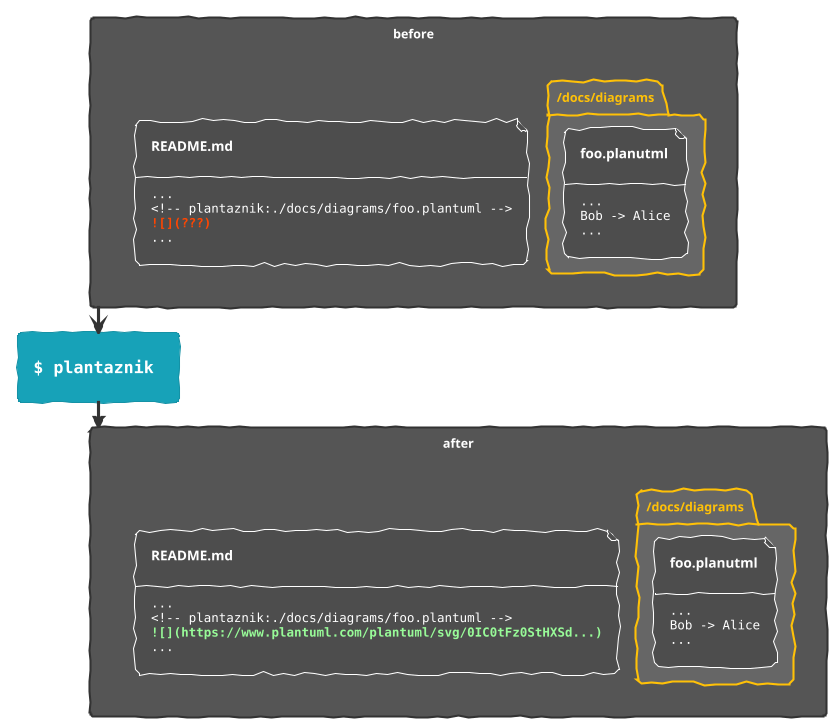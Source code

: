 @startuml

!theme sketchy
rectangle p1 as "before" {
    file r1 [
        === README.md

        ----
        ""...""
        ""<!~-- plantaznik:./docs/diagrams/foo.plantuml -->""
        <color:OrangeRed><b>""![](???)""
        ""...""
    ]
    folder d1 as "/docs/diagrams" {
        file f1 [
        === foo.planutml

        ----
        <code>
        ...
        Bob -> Alice
        ...
        </code>
        ]
    }
}

card plantaznik [
    
    ' <img:https://i.imgur.com/D8R5MF4.png>
    == ""$ plantaznik ""

]

rectangle p2 as "after" {
    file r2 [
        === README.md

        ----
        ""...""
        ""<!~-- plantaznik:./docs/diagrams/foo.plantuml -->""
        <color:palegreen><b>""![](https://www.plantuml.com/plantuml/svg/0IC0tFz0StHXSd...)""
        ""...""
    ]
    folder d2 as "/docs/diagrams" {
        file f2 [
        === foo.planutml

        ----
        <code>
        ...
        Bob -> Alice
        ...
        </code>
        ]
    }
}

p1 --> plantaznik
plantaznik --> p2

@enduml
